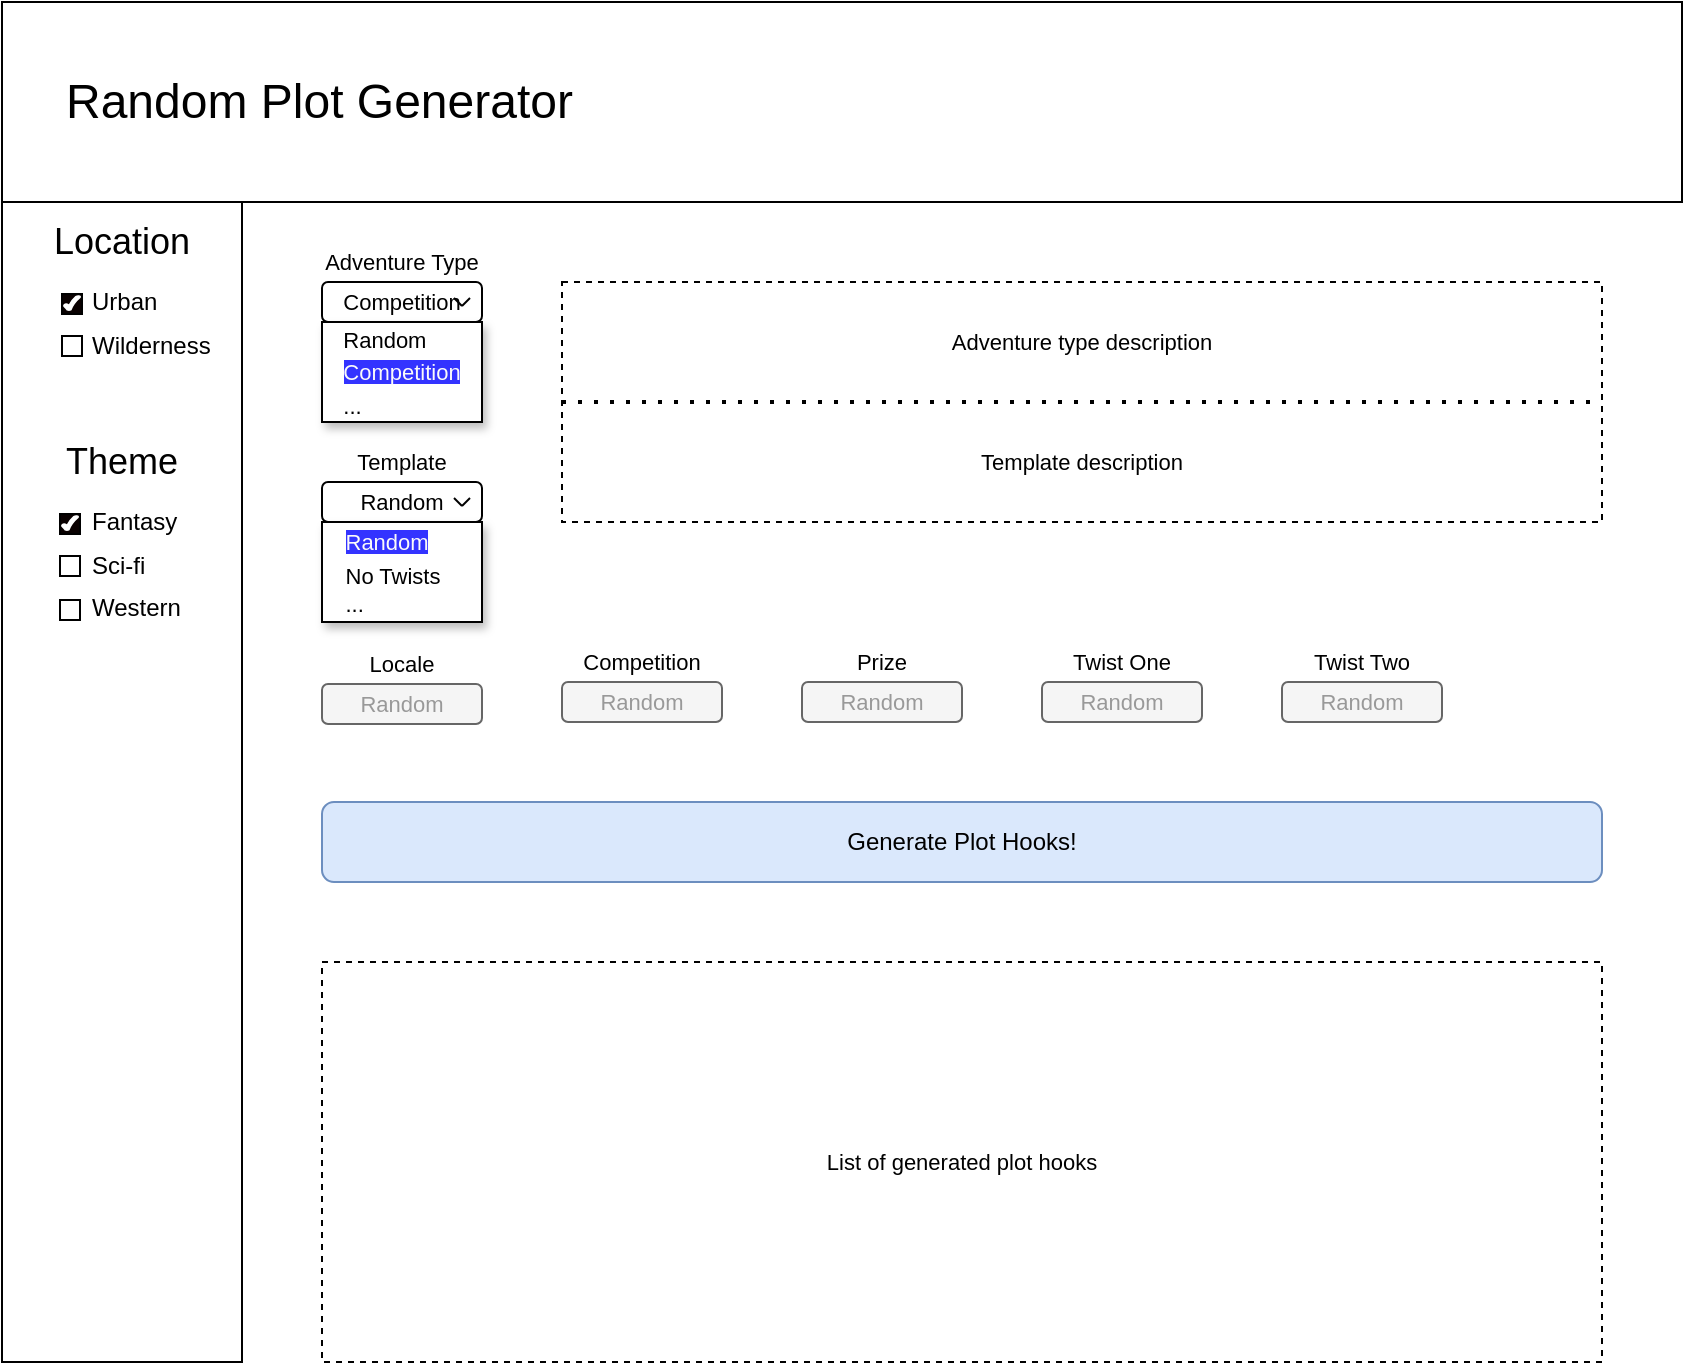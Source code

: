<mxfile version="18.1.3" type="device"><diagram id="q6nY1hdHaR7TDa0N8uhq" name="Page-1"><mxGraphModel dx="1221" dy="764" grid="1" gridSize="10" guides="1" tooltips="1" connect="1" arrows="1" fold="1" page="1" pageScale="1" pageWidth="850" pageHeight="1100" math="0" shadow="0"><root><mxCell id="0"/><mxCell id="1" parent="0"/><mxCell id="zu6lexilmJ3gyQB8GaTa-114" value="&lt;p class=&quot;MsoNormal&quot; style=&quot;line-height: 100%; font-size: 11px;&quot;&gt;Random&lt;/p&gt;" style="rounded=1;whiteSpace=wrap;html=1;align=center;fontSize=11;fillColor=#f5f5f5;fontColor=#999999;strokeColor=#666666;" vertex="1" parent="1"><mxGeometry x="280" y="340" width="80" height="20" as="geometry"/></mxCell><mxCell id="0qMDLD5__eVRBaauBd4F-35" value="Adventure Type" style="rounded=0;whiteSpace=wrap;html=1;fontSize=11;strokeColor=none;" parent="1" vertex="1"><mxGeometry x="160" y="120" width="80" height="20" as="geometry"/></mxCell><mxCell id="0qMDLD5__eVRBaauBd4F-38" value="&lt;p class=&quot;MsoNormal&quot; style=&quot;line-height: 100%; font-size: 11px;&quot;&gt;Competition&lt;/p&gt;" style="rounded=1;whiteSpace=wrap;html=1;align=center;fontSize=11;" parent="1" vertex="1"><mxGeometry x="160" y="140" width="80" height="20" as="geometry"/></mxCell><mxCell id="0qMDLD5__eVRBaauBd4F-40" value="Random Plot Generator" style="rounded=0;whiteSpace=wrap;html=1;align=left;fontSize=24;perimeterSpacing=0;spacingLeft=30;" parent="1" vertex="1"><mxGeometry width="840" height="100" as="geometry"/></mxCell><mxCell id="0qMDLD5__eVRBaauBd4F-42" value="" style="rounded=0;whiteSpace=wrap;html=1;align=center;" parent="1" vertex="1"><mxGeometry y="100" width="120" height="580" as="geometry"/></mxCell><mxCell id="0qMDLD5__eVRBaauBd4F-36" value="Location" style="rounded=0;whiteSpace=wrap;html=1;strokeColor=none;fontSize=18;fillColor=none;verticalAlign=middle;" parent="1" vertex="1"><mxGeometry y="100" width="120" height="40" as="geometry"/></mxCell><mxCell id="0qMDLD5__eVRBaauBd4F-49" value="&lt;p style=&quot;line-height: 80%; font-size: 11px;&quot;&gt;&lt;span style=&quot;font-size: 11px;&quot;&gt;Adventure type description&lt;/span&gt;&lt;/p&gt;&lt;p style=&quot;line-height: 8.8px;&quot;&gt;&lt;span style=&quot;background-color: initial;&quot;&gt;&lt;br&gt;&lt;/span&gt;&lt;/p&gt;&lt;p style=&quot;line-height: 8.8px;&quot;&gt;&lt;span style=&quot;background-color: initial;&quot;&gt;&lt;br&gt;&lt;/span&gt;&lt;/p&gt;&lt;p style=&quot;line-height: 8.8px;&quot;&gt;&lt;span style=&quot;background-color: initial;&quot;&gt;Template description&lt;/span&gt;&lt;br&gt;&lt;/p&gt;" style="rounded=0;whiteSpace=wrap;html=1;align=center;glass=0;fontSize=11;verticalAlign=middle;dashed=1;" parent="1" vertex="1"><mxGeometry x="280" y="140" width="520" height="120" as="geometry"/></mxCell><mxCell id="zu6lexilmJ3gyQB8GaTa-9" value="&lt;div style=&quot;&quot;&gt;&lt;span style=&quot;background-color: initial; font-size: 12px;&quot;&gt;Urban&lt;/span&gt;&lt;/div&gt;&lt;div style=&quot;&quot;&gt;&lt;span style=&quot;background-color: initial; font-size: 12px;&quot;&gt;Wilderness&lt;/span&gt;&lt;/div&gt;&lt;div style=&quot;&quot;&gt;&lt;span style=&quot;background-color: initial; font-size: 12px;&quot;&gt;&lt;br&gt;&lt;/span&gt;&lt;/div&gt;" style="rounded=0;whiteSpace=wrap;html=1;strokeColor=none;fontSize=18;fillColor=none;verticalAlign=middle;align=left;" vertex="1" parent="1"><mxGeometry x="43" y="130" width="70" height="80" as="geometry"/></mxCell><mxCell id="zu6lexilmJ3gyQB8GaTa-10" value="" style="rounded=0;whiteSpace=wrap;html=1;fontSize=12;fillColor=#0A0101;" vertex="1" parent="1"><mxGeometry x="30" y="146" width="10" height="10" as="geometry"/></mxCell><mxCell id="zu6lexilmJ3gyQB8GaTa-11" value="" style="rounded=0;whiteSpace=wrap;html=1;fontSize=12;fillColor=none;" vertex="1" parent="1"><mxGeometry x="30" y="167" width="10" height="10" as="geometry"/></mxCell><mxCell id="zu6lexilmJ3gyQB8GaTa-16" value="" style="verticalLabelPosition=bottom;verticalAlign=top;html=1;shape=mxgraph.basic.tick;fontSize=12;fillColor=#FFFFFF;strokeColor=#FFFFFF;" vertex="1" parent="1"><mxGeometry x="31" y="147" width="8" height="7" as="geometry"/></mxCell><mxCell id="zu6lexilmJ3gyQB8GaTa-17" value="Theme" style="rounded=0;whiteSpace=wrap;html=1;strokeColor=none;fontSize=18;fillColor=none;verticalAlign=middle;" vertex="1" parent="1"><mxGeometry y="210" width="120" height="40" as="geometry"/></mxCell><mxCell id="zu6lexilmJ3gyQB8GaTa-18" value="&lt;div style=&quot;&quot;&gt;&lt;span style=&quot;font-size: 12px;&quot;&gt;Fantasy&lt;/span&gt;&lt;/div&gt;&lt;div style=&quot;&quot;&gt;&lt;span style=&quot;font-size: 12px;&quot;&gt;Sci-fi&lt;/span&gt;&lt;/div&gt;&lt;div style=&quot;&quot;&gt;&lt;span style=&quot;font-size: 12px;&quot;&gt;Western&lt;/span&gt;&lt;/div&gt;" style="rounded=0;whiteSpace=wrap;html=1;strokeColor=none;fontSize=18;fillColor=none;verticalAlign=middle;align=left;" vertex="1" parent="1"><mxGeometry x="43" y="240" width="70" height="80" as="geometry"/></mxCell><mxCell id="zu6lexilmJ3gyQB8GaTa-19" value="" style="rounded=0;whiteSpace=wrap;html=1;fontSize=12;fillColor=#0A0101;" vertex="1" parent="1"><mxGeometry x="29" y="256" width="10" height="10" as="geometry"/></mxCell><mxCell id="zu6lexilmJ3gyQB8GaTa-20" value="" style="rounded=0;whiteSpace=wrap;html=1;fontSize=12;fillColor=none;" vertex="1" parent="1"><mxGeometry x="29" y="277" width="10" height="10" as="geometry"/></mxCell><mxCell id="zu6lexilmJ3gyQB8GaTa-21" value="" style="verticalLabelPosition=bottom;verticalAlign=top;html=1;shape=mxgraph.basic.tick;fontSize=12;fillColor=#FFFFFF;strokeColor=#FFFFFF;" vertex="1" parent="1"><mxGeometry x="30" y="257" width="8" height="7" as="geometry"/></mxCell><mxCell id="zu6lexilmJ3gyQB8GaTa-22" value="" style="rounded=0;whiteSpace=wrap;html=1;fontSize=12;fillColor=none;" vertex="1" parent="1"><mxGeometry x="29" y="299" width="10" height="10" as="geometry"/></mxCell><mxCell id="zu6lexilmJ3gyQB8GaTa-106" value="&lt;p style=&quot;line-height: 1.2;&quot;&gt;&lt;/p&gt;&lt;div style=&quot;text-align: left;&quot;&gt;&lt;span style=&quot;background-color: initial; line-height: 1.5;&quot;&gt;Random&lt;/span&gt;&lt;/div&gt;&lt;div style=&quot;text-align: left;&quot;&gt;&lt;span style=&quot;line-height: 1.5; background-color: rgb(51, 51, 255);&quot;&gt;&lt;font color=&quot;#fafafa&quot;&gt;Competition&lt;/font&gt;&lt;/span&gt;&lt;/div&gt;&lt;div style=&quot;text-align: left;&quot;&gt;&lt;span style=&quot;background-color: initial; line-height: 1.5;&quot;&gt;...&lt;/span&gt;&lt;/div&gt;&lt;p&gt;&lt;/p&gt;" style="rounded=0;whiteSpace=wrap;html=1;fontSize=11;spacingTop=0;shadow=1;" vertex="1" parent="1"><mxGeometry x="160" y="160" width="80" height="50" as="geometry"/></mxCell><mxCell id="zu6lexilmJ3gyQB8GaTa-107" value="" style="endArrow=none;html=1;rounded=0;fontSize=11;" edge="1" parent="1"><mxGeometry width="50" height="50" relative="1" as="geometry"><mxPoint x="230" y="152" as="sourcePoint"/><mxPoint x="234" y="148" as="targetPoint"/></mxGeometry></mxCell><mxCell id="zu6lexilmJ3gyQB8GaTa-108" value="" style="endArrow=none;html=1;rounded=0;fontSize=11;" edge="1" parent="1"><mxGeometry width="50" height="50" relative="1" as="geometry"><mxPoint x="230" y="152" as="sourcePoint"/><mxPoint x="226" y="148" as="targetPoint"/></mxGeometry></mxCell><mxCell id="zu6lexilmJ3gyQB8GaTa-109" value="Template" style="rounded=0;whiteSpace=wrap;html=1;fontSize=11;strokeColor=none;" vertex="1" parent="1"><mxGeometry x="160" y="220" width="80" height="20" as="geometry"/></mxCell><mxCell id="zu6lexilmJ3gyQB8GaTa-110" value="&lt;p class=&quot;MsoNormal&quot; style=&quot;line-height: 100%; font-size: 11px;&quot;&gt;Random&lt;/p&gt;" style="rounded=1;whiteSpace=wrap;html=1;align=center;fontSize=11;" vertex="1" parent="1"><mxGeometry x="160" y="240" width="80" height="20" as="geometry"/></mxCell><mxCell id="zu6lexilmJ3gyQB8GaTa-111" value="&lt;p style=&quot;line-height: 1.2;&quot;&gt;&lt;/p&gt;&lt;div style=&quot;text-align: left;&quot;&gt;&lt;span style=&quot;line-height: 1.5; background-color: rgb(51, 51, 255);&quot;&gt;&lt;font style=&quot;&quot; color=&quot;#fafafa&quot;&gt;Random&lt;/font&gt;&lt;/span&gt;&lt;/div&gt;&lt;div style=&quot;text-align: left;&quot;&gt;&lt;span style=&quot;background-color: initial; line-height: 1.5;&quot;&gt;No Twists&lt;/span&gt;&lt;/div&gt;&lt;div style=&quot;text-align: left;&quot;&gt;&lt;span style=&quot;background-color: initial;&quot;&gt;...&lt;/span&gt;&lt;br&gt;&lt;/div&gt;&lt;p&gt;&lt;/p&gt;" style="rounded=0;whiteSpace=wrap;html=1;fontSize=11;spacingTop=0;spacingLeft=-9;shadow=1;" vertex="1" parent="1"><mxGeometry x="160" y="260" width="80" height="50" as="geometry"/></mxCell><mxCell id="zu6lexilmJ3gyQB8GaTa-112" value="" style="endArrow=none;html=1;rounded=0;fontSize=11;" edge="1" parent="1"><mxGeometry width="50" height="50" relative="1" as="geometry"><mxPoint x="230" y="252" as="sourcePoint"/><mxPoint x="234" y="248" as="targetPoint"/></mxGeometry></mxCell><mxCell id="zu6lexilmJ3gyQB8GaTa-113" value="" style="endArrow=none;html=1;rounded=0;fontSize=11;" edge="1" parent="1"><mxGeometry width="50" height="50" relative="1" as="geometry"><mxPoint x="230" y="252" as="sourcePoint"/><mxPoint x="226" y="248" as="targetPoint"/></mxGeometry></mxCell><mxCell id="zu6lexilmJ3gyQB8GaTa-120" value="Generate Plot Hooks!" style="rounded=1;whiteSpace=wrap;html=1;shadow=0;labelBackgroundColor=none;fontSize=12;strokeColor=#6c8ebf;fillColor=#dae8fc;" vertex="1" parent="1"><mxGeometry x="160" y="400" width="640" height="40" as="geometry"/></mxCell><mxCell id="zu6lexilmJ3gyQB8GaTa-127" value="&lt;p class=&quot;MsoNormal&quot; style=&quot;line-height: 100%; font-size: 11px;&quot;&gt;Random&lt;/p&gt;" style="rounded=1;whiteSpace=wrap;html=1;align=center;fontSize=11;fillColor=#f5f5f5;fontColor=#999999;strokeColor=#666666;" vertex="1" parent="1"><mxGeometry x="160" y="341" width="80" height="20" as="geometry"/></mxCell><mxCell id="zu6lexilmJ3gyQB8GaTa-128" value="&lt;p class=&quot;MsoNormal&quot; style=&quot;line-height: 100%; font-size: 11px;&quot;&gt;Random&lt;/p&gt;" style="rounded=1;whiteSpace=wrap;html=1;align=center;fontSize=11;fillColor=#f5f5f5;fontColor=#999999;strokeColor=#666666;" vertex="1" parent="1"><mxGeometry x="400" y="340" width="80" height="20" as="geometry"/></mxCell><mxCell id="zu6lexilmJ3gyQB8GaTa-129" value="&lt;p class=&quot;MsoNormal&quot; style=&quot;line-height: 100%; font-size: 11px;&quot;&gt;Random&lt;/p&gt;" style="rounded=1;whiteSpace=wrap;html=1;align=center;fontSize=11;fillColor=#f5f5f5;fontColor=#999999;strokeColor=#666666;" vertex="1" parent="1"><mxGeometry x="520" y="340" width="80" height="20" as="geometry"/></mxCell><mxCell id="zu6lexilmJ3gyQB8GaTa-130" value="&lt;p class=&quot;MsoNormal&quot; style=&quot;line-height: 100%; font-size: 11px;&quot;&gt;Random&lt;/p&gt;" style="rounded=1;whiteSpace=wrap;html=1;align=center;fontSize=11;fillColor=#f5f5f5;fontColor=#999999;strokeColor=#666666;" vertex="1" parent="1"><mxGeometry x="640" y="340" width="80" height="20" as="geometry"/></mxCell><mxCell id="zu6lexilmJ3gyQB8GaTa-131" value="Locale" style="rounded=0;whiteSpace=wrap;html=1;fontSize=11;strokeColor=none;fillColor=none;" vertex="1" parent="1"><mxGeometry x="160" y="321" width="80" height="20" as="geometry"/></mxCell><mxCell id="zu6lexilmJ3gyQB8GaTa-132" value="Competition" style="rounded=0;whiteSpace=wrap;html=1;fontSize=11;strokeColor=none;fillColor=none;" vertex="1" parent="1"><mxGeometry x="280" y="320" width="80" height="20" as="geometry"/></mxCell><mxCell id="zu6lexilmJ3gyQB8GaTa-133" value="Prize" style="rounded=0;whiteSpace=wrap;html=1;fontSize=11;strokeColor=none;fillColor=none;" vertex="1" parent="1"><mxGeometry x="400" y="320" width="80" height="20" as="geometry"/></mxCell><mxCell id="zu6lexilmJ3gyQB8GaTa-134" value="Twist One" style="rounded=0;whiteSpace=wrap;html=1;fontSize=11;strokeColor=none;fillColor=none;" vertex="1" parent="1"><mxGeometry x="520" y="320" width="80" height="20" as="geometry"/></mxCell><mxCell id="zu6lexilmJ3gyQB8GaTa-135" value="Twist Two" style="rounded=0;whiteSpace=wrap;html=1;fontSize=11;strokeColor=none;fillColor=none;" vertex="1" parent="1"><mxGeometry x="640" y="320" width="80" height="20" as="geometry"/></mxCell><mxCell id="zu6lexilmJ3gyQB8GaTa-136" value="" style="endArrow=none;dashed=1;html=1;dashPattern=1 3;strokeWidth=2;rounded=0;fontSize=12;fontColor=#999999;exitX=0;exitY=0.5;exitDx=0;exitDy=0;entryX=1;entryY=0.5;entryDx=0;entryDy=0;" edge="1" parent="1" source="0qMDLD5__eVRBaauBd4F-49" target="0qMDLD5__eVRBaauBd4F-49"><mxGeometry width="50" height="50" relative="1" as="geometry"><mxPoint x="400" y="310" as="sourcePoint"/><mxPoint x="450" y="260" as="targetPoint"/></mxGeometry></mxCell><mxCell id="zu6lexilmJ3gyQB8GaTa-137" value="&lt;p style=&quot;line-height: 80%; font-size: 11px;&quot;&gt;List of generated plot hooks&lt;/p&gt;" style="rounded=0;whiteSpace=wrap;html=1;align=center;glass=0;fontSize=11;verticalAlign=middle;dashed=1;" vertex="1" parent="1"><mxGeometry x="160" y="480" width="640" height="200" as="geometry"/></mxCell></root></mxGraphModel></diagram></mxfile>